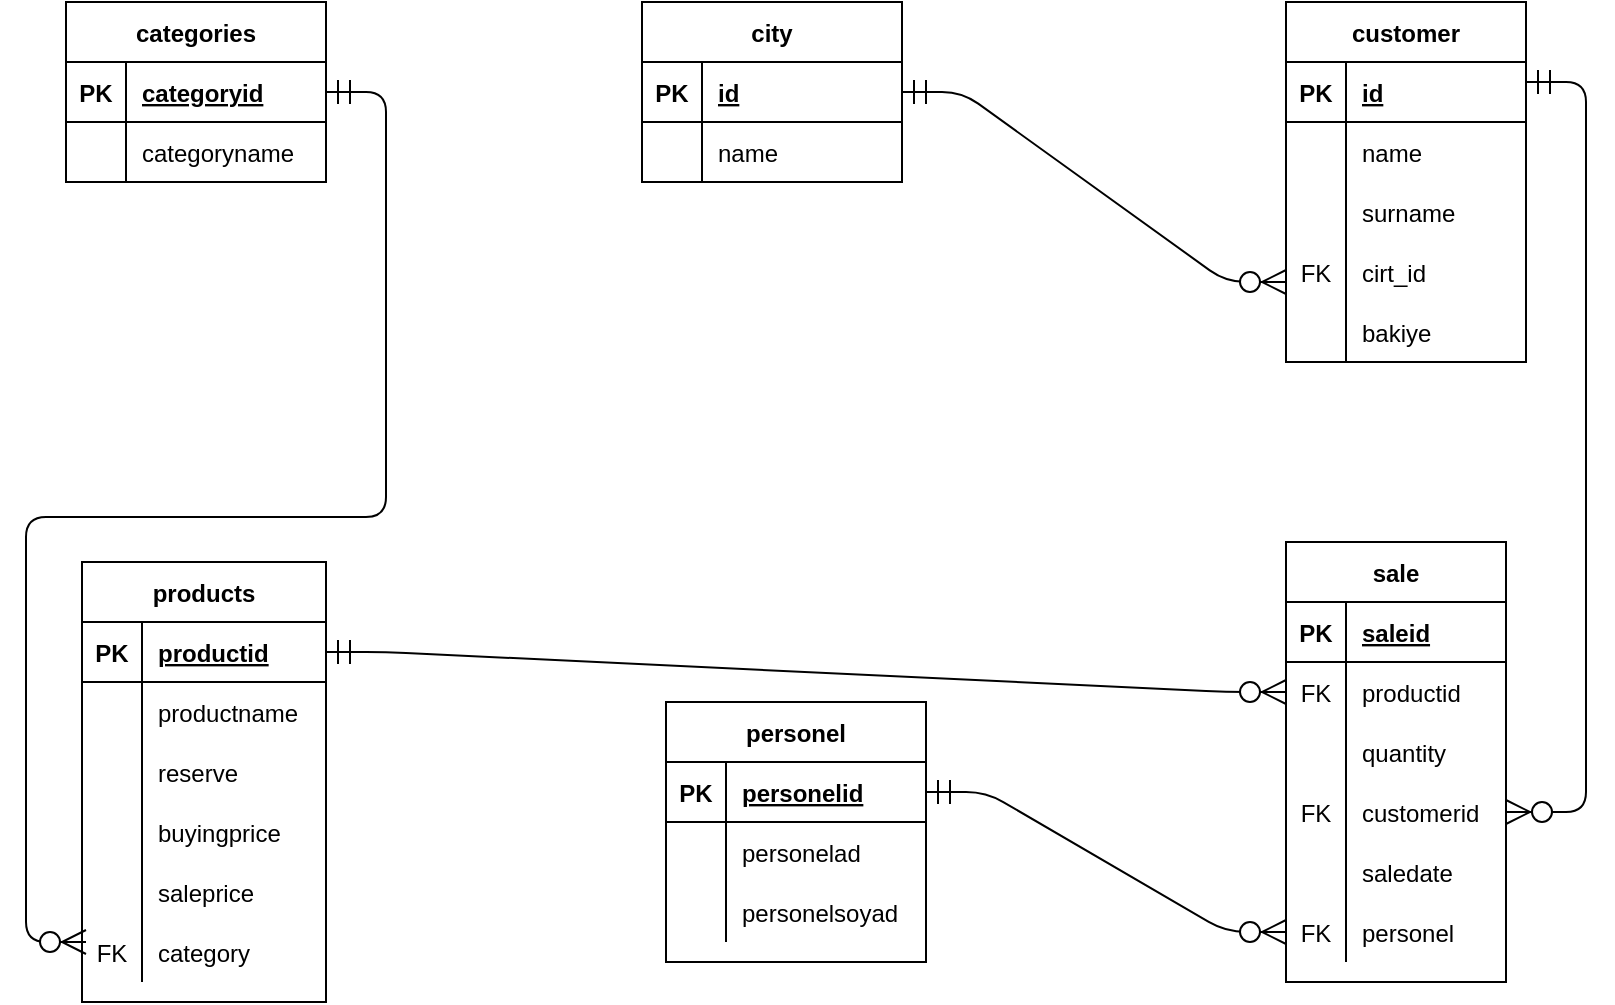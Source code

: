 <mxfile version="14.9.8" type="github">
  <diagram id="YNw9ld2B1G3_4UrKVVp5" name="Page-1">
    <mxGraphModel dx="1221" dy="644" grid="1" gridSize="10" guides="1" tooltips="1" connect="1" arrows="1" fold="1" page="1" pageScale="1" pageWidth="827" pageHeight="1169" math="0" shadow="0">
      <root>
        <mxCell id="0" />
        <mxCell id="1" parent="0" />
        <mxCell id="mA5xvXXFpU_m65X2RSw0-1" value="categories" style="shape=table;startSize=30;container=1;collapsible=1;childLayout=tableLayout;fixedRows=1;rowLines=0;fontStyle=1;align=center;resizeLast=1;" vertex="1" parent="1">
          <mxGeometry x="60" y="300" width="130" height="90" as="geometry" />
        </mxCell>
        <mxCell id="mA5xvXXFpU_m65X2RSw0-2" value="" style="shape=partialRectangle;collapsible=0;dropTarget=0;pointerEvents=0;fillColor=none;top=0;left=0;bottom=1;right=0;points=[[0,0.5],[1,0.5]];portConstraint=eastwest;" vertex="1" parent="mA5xvXXFpU_m65X2RSw0-1">
          <mxGeometry y="30" width="130" height="30" as="geometry" />
        </mxCell>
        <mxCell id="mA5xvXXFpU_m65X2RSw0-3" value="PK" style="shape=partialRectangle;connectable=0;fillColor=none;top=0;left=0;bottom=0;right=0;fontStyle=1;overflow=hidden;" vertex="1" parent="mA5xvXXFpU_m65X2RSw0-2">
          <mxGeometry width="30" height="30" as="geometry" />
        </mxCell>
        <mxCell id="mA5xvXXFpU_m65X2RSw0-4" value="categoryid" style="shape=partialRectangle;connectable=0;fillColor=none;top=0;left=0;bottom=0;right=0;align=left;spacingLeft=6;fontStyle=5;overflow=hidden;" vertex="1" parent="mA5xvXXFpU_m65X2RSw0-2">
          <mxGeometry x="30" width="100" height="30" as="geometry" />
        </mxCell>
        <mxCell id="mA5xvXXFpU_m65X2RSw0-5" value="" style="shape=partialRectangle;collapsible=0;dropTarget=0;pointerEvents=0;fillColor=none;top=0;left=0;bottom=0;right=0;points=[[0,0.5],[1,0.5]];portConstraint=eastwest;" vertex="1" parent="mA5xvXXFpU_m65X2RSw0-1">
          <mxGeometry y="60" width="130" height="30" as="geometry" />
        </mxCell>
        <mxCell id="mA5xvXXFpU_m65X2RSw0-6" value="" style="shape=partialRectangle;connectable=0;fillColor=none;top=0;left=0;bottom=0;right=0;editable=1;overflow=hidden;" vertex="1" parent="mA5xvXXFpU_m65X2RSw0-5">
          <mxGeometry width="30" height="30" as="geometry" />
        </mxCell>
        <mxCell id="mA5xvXXFpU_m65X2RSw0-7" value="categoryname" style="shape=partialRectangle;connectable=0;fillColor=none;top=0;left=0;bottom=0;right=0;align=left;spacingLeft=6;overflow=hidden;" vertex="1" parent="mA5xvXXFpU_m65X2RSw0-5">
          <mxGeometry x="30" width="100" height="30" as="geometry" />
        </mxCell>
        <mxCell id="mA5xvXXFpU_m65X2RSw0-62" value="city" style="shape=table;startSize=30;container=1;collapsible=1;childLayout=tableLayout;fixedRows=1;rowLines=0;fontStyle=1;align=center;resizeLast=1;" vertex="1" parent="1">
          <mxGeometry x="348" y="300" width="130" height="90" as="geometry" />
        </mxCell>
        <mxCell id="mA5xvXXFpU_m65X2RSw0-63" value="" style="shape=partialRectangle;collapsible=0;dropTarget=0;pointerEvents=0;fillColor=none;top=0;left=0;bottom=1;right=0;points=[[0,0.5],[1,0.5]];portConstraint=eastwest;" vertex="1" parent="mA5xvXXFpU_m65X2RSw0-62">
          <mxGeometry y="30" width="130" height="30" as="geometry" />
        </mxCell>
        <mxCell id="mA5xvXXFpU_m65X2RSw0-64" value="PK" style="shape=partialRectangle;connectable=0;fillColor=none;top=0;left=0;bottom=0;right=0;fontStyle=1;overflow=hidden;" vertex="1" parent="mA5xvXXFpU_m65X2RSw0-63">
          <mxGeometry width="30" height="30" as="geometry" />
        </mxCell>
        <mxCell id="mA5xvXXFpU_m65X2RSw0-65" value="id" style="shape=partialRectangle;connectable=0;fillColor=none;top=0;left=0;bottom=0;right=0;align=left;spacingLeft=6;fontStyle=5;overflow=hidden;" vertex="1" parent="mA5xvXXFpU_m65X2RSw0-63">
          <mxGeometry x="30" width="100" height="30" as="geometry" />
        </mxCell>
        <mxCell id="mA5xvXXFpU_m65X2RSw0-66" value="" style="shape=partialRectangle;collapsible=0;dropTarget=0;pointerEvents=0;fillColor=none;top=0;left=0;bottom=0;right=0;points=[[0,0.5],[1,0.5]];portConstraint=eastwest;" vertex="1" parent="mA5xvXXFpU_m65X2RSw0-62">
          <mxGeometry y="60" width="130" height="30" as="geometry" />
        </mxCell>
        <mxCell id="mA5xvXXFpU_m65X2RSw0-67" value="" style="shape=partialRectangle;connectable=0;fillColor=none;top=0;left=0;bottom=0;right=0;editable=1;overflow=hidden;" vertex="1" parent="mA5xvXXFpU_m65X2RSw0-66">
          <mxGeometry width="30" height="30" as="geometry" />
        </mxCell>
        <mxCell id="mA5xvXXFpU_m65X2RSw0-68" value="name" style="shape=partialRectangle;connectable=0;fillColor=none;top=0;left=0;bottom=0;right=0;align=left;spacingLeft=6;overflow=hidden;" vertex="1" parent="mA5xvXXFpU_m65X2RSw0-66">
          <mxGeometry x="30" width="100" height="30" as="geometry" />
        </mxCell>
        <mxCell id="mA5xvXXFpU_m65X2RSw0-75" value="customer" style="shape=table;startSize=30;container=1;collapsible=1;childLayout=tableLayout;fixedRows=1;rowLines=0;fontStyle=1;align=center;resizeLast=1;" vertex="1" parent="1">
          <mxGeometry x="670" y="300" width="120" height="180" as="geometry" />
        </mxCell>
        <mxCell id="mA5xvXXFpU_m65X2RSw0-76" value="" style="shape=partialRectangle;collapsible=0;dropTarget=0;pointerEvents=0;fillColor=none;top=0;left=0;bottom=1;right=0;points=[[0,0.5],[1,0.5]];portConstraint=eastwest;" vertex="1" parent="mA5xvXXFpU_m65X2RSw0-75">
          <mxGeometry y="30" width="120" height="30" as="geometry" />
        </mxCell>
        <mxCell id="mA5xvXXFpU_m65X2RSw0-77" value="PK" style="shape=partialRectangle;connectable=0;fillColor=none;top=0;left=0;bottom=0;right=0;fontStyle=1;overflow=hidden;" vertex="1" parent="mA5xvXXFpU_m65X2RSw0-76">
          <mxGeometry width="30" height="30" as="geometry" />
        </mxCell>
        <mxCell id="mA5xvXXFpU_m65X2RSw0-78" value="id" style="shape=partialRectangle;connectable=0;fillColor=none;top=0;left=0;bottom=0;right=0;align=left;spacingLeft=6;fontStyle=5;overflow=hidden;" vertex="1" parent="mA5xvXXFpU_m65X2RSw0-76">
          <mxGeometry x="30" width="90" height="30" as="geometry" />
        </mxCell>
        <mxCell id="mA5xvXXFpU_m65X2RSw0-79" value="" style="shape=partialRectangle;collapsible=0;dropTarget=0;pointerEvents=0;fillColor=none;top=0;left=0;bottom=0;right=0;points=[[0,0.5],[1,0.5]];portConstraint=eastwest;" vertex="1" parent="mA5xvXXFpU_m65X2RSw0-75">
          <mxGeometry y="60" width="120" height="30" as="geometry" />
        </mxCell>
        <mxCell id="mA5xvXXFpU_m65X2RSw0-80" value="" style="shape=partialRectangle;connectable=0;fillColor=none;top=0;left=0;bottom=0;right=0;editable=1;overflow=hidden;" vertex="1" parent="mA5xvXXFpU_m65X2RSw0-79">
          <mxGeometry width="30" height="30" as="geometry" />
        </mxCell>
        <mxCell id="mA5xvXXFpU_m65X2RSw0-81" value="name" style="shape=partialRectangle;connectable=0;fillColor=none;top=0;left=0;bottom=0;right=0;align=left;spacingLeft=6;overflow=hidden;" vertex="1" parent="mA5xvXXFpU_m65X2RSw0-79">
          <mxGeometry x="30" width="90" height="30" as="geometry" />
        </mxCell>
        <mxCell id="mA5xvXXFpU_m65X2RSw0-82" value="" style="shape=partialRectangle;collapsible=0;dropTarget=0;pointerEvents=0;fillColor=none;top=0;left=0;bottom=0;right=0;points=[[0,0.5],[1,0.5]];portConstraint=eastwest;" vertex="1" parent="mA5xvXXFpU_m65X2RSw0-75">
          <mxGeometry y="90" width="120" height="30" as="geometry" />
        </mxCell>
        <mxCell id="mA5xvXXFpU_m65X2RSw0-83" value="" style="shape=partialRectangle;connectable=0;fillColor=none;top=0;left=0;bottom=0;right=0;editable=1;overflow=hidden;" vertex="1" parent="mA5xvXXFpU_m65X2RSw0-82">
          <mxGeometry width="30" height="30" as="geometry" />
        </mxCell>
        <mxCell id="mA5xvXXFpU_m65X2RSw0-84" value="surname" style="shape=partialRectangle;connectable=0;fillColor=none;top=0;left=0;bottom=0;right=0;align=left;spacingLeft=6;overflow=hidden;" vertex="1" parent="mA5xvXXFpU_m65X2RSw0-82">
          <mxGeometry x="30" width="90" height="30" as="geometry" />
        </mxCell>
        <mxCell id="mA5xvXXFpU_m65X2RSw0-85" value="" style="shape=partialRectangle;collapsible=0;dropTarget=0;pointerEvents=0;fillColor=none;top=0;left=0;bottom=0;right=0;points=[[0,0.5],[1,0.5]];portConstraint=eastwest;" vertex="1" parent="mA5xvXXFpU_m65X2RSw0-75">
          <mxGeometry y="120" width="120" height="30" as="geometry" />
        </mxCell>
        <mxCell id="mA5xvXXFpU_m65X2RSw0-86" value="FK" style="shape=partialRectangle;connectable=0;fillColor=none;top=0;left=0;bottom=0;right=0;editable=1;overflow=hidden;" vertex="1" parent="mA5xvXXFpU_m65X2RSw0-85">
          <mxGeometry width="30" height="30" as="geometry" />
        </mxCell>
        <mxCell id="mA5xvXXFpU_m65X2RSw0-87" value="cirt_id" style="shape=partialRectangle;connectable=0;fillColor=none;top=0;left=0;bottom=0;right=0;align=left;spacingLeft=6;overflow=hidden;" vertex="1" parent="mA5xvXXFpU_m65X2RSw0-85">
          <mxGeometry x="30" width="90" height="30" as="geometry" />
        </mxCell>
        <mxCell id="mA5xvXXFpU_m65X2RSw0-127" value="" style="shape=partialRectangle;collapsible=0;dropTarget=0;pointerEvents=0;fillColor=none;top=0;left=0;bottom=0;right=0;points=[[0,0.5],[1,0.5]];portConstraint=eastwest;" vertex="1" parent="mA5xvXXFpU_m65X2RSw0-75">
          <mxGeometry y="150" width="120" height="30" as="geometry" />
        </mxCell>
        <mxCell id="mA5xvXXFpU_m65X2RSw0-128" value="" style="shape=partialRectangle;connectable=0;fillColor=none;top=0;left=0;bottom=0;right=0;editable=1;overflow=hidden;" vertex="1" parent="mA5xvXXFpU_m65X2RSw0-127">
          <mxGeometry width="30" height="30" as="geometry" />
        </mxCell>
        <mxCell id="mA5xvXXFpU_m65X2RSw0-129" value="bakiye" style="shape=partialRectangle;connectable=0;fillColor=none;top=0;left=0;bottom=0;right=0;align=left;spacingLeft=6;overflow=hidden;" vertex="1" parent="mA5xvXXFpU_m65X2RSw0-127">
          <mxGeometry x="30" width="90" height="30" as="geometry" />
        </mxCell>
        <mxCell id="mA5xvXXFpU_m65X2RSw0-88" value="personel" style="shape=table;startSize=30;container=1;collapsible=1;childLayout=tableLayout;fixedRows=1;rowLines=0;fontStyle=1;align=center;resizeLast=1;" vertex="1" parent="1">
          <mxGeometry x="360" y="650" width="130" height="130" as="geometry" />
        </mxCell>
        <mxCell id="mA5xvXXFpU_m65X2RSw0-89" value="" style="shape=partialRectangle;collapsible=0;dropTarget=0;pointerEvents=0;fillColor=none;top=0;left=0;bottom=1;right=0;points=[[0,0.5],[1,0.5]];portConstraint=eastwest;" vertex="1" parent="mA5xvXXFpU_m65X2RSw0-88">
          <mxGeometry y="30" width="130" height="30" as="geometry" />
        </mxCell>
        <mxCell id="mA5xvXXFpU_m65X2RSw0-90" value="PK" style="shape=partialRectangle;connectable=0;fillColor=none;top=0;left=0;bottom=0;right=0;fontStyle=1;overflow=hidden;" vertex="1" parent="mA5xvXXFpU_m65X2RSw0-89">
          <mxGeometry width="30" height="30" as="geometry" />
        </mxCell>
        <mxCell id="mA5xvXXFpU_m65X2RSw0-91" value="personelid" style="shape=partialRectangle;connectable=0;fillColor=none;top=0;left=0;bottom=0;right=0;align=left;spacingLeft=6;fontStyle=5;overflow=hidden;" vertex="1" parent="mA5xvXXFpU_m65X2RSw0-89">
          <mxGeometry x="30" width="100" height="30" as="geometry" />
        </mxCell>
        <mxCell id="mA5xvXXFpU_m65X2RSw0-92" value="" style="shape=partialRectangle;collapsible=0;dropTarget=0;pointerEvents=0;fillColor=none;top=0;left=0;bottom=0;right=0;points=[[0,0.5],[1,0.5]];portConstraint=eastwest;" vertex="1" parent="mA5xvXXFpU_m65X2RSw0-88">
          <mxGeometry y="60" width="130" height="30" as="geometry" />
        </mxCell>
        <mxCell id="mA5xvXXFpU_m65X2RSw0-93" value="" style="shape=partialRectangle;connectable=0;fillColor=none;top=0;left=0;bottom=0;right=0;editable=1;overflow=hidden;" vertex="1" parent="mA5xvXXFpU_m65X2RSw0-92">
          <mxGeometry width="30" height="30" as="geometry" />
        </mxCell>
        <mxCell id="mA5xvXXFpU_m65X2RSw0-94" value="personelad" style="shape=partialRectangle;connectable=0;fillColor=none;top=0;left=0;bottom=0;right=0;align=left;spacingLeft=6;overflow=hidden;" vertex="1" parent="mA5xvXXFpU_m65X2RSw0-92">
          <mxGeometry x="30" width="100" height="30" as="geometry" />
        </mxCell>
        <mxCell id="mA5xvXXFpU_m65X2RSw0-95" value="" style="shape=partialRectangle;collapsible=0;dropTarget=0;pointerEvents=0;fillColor=none;top=0;left=0;bottom=0;right=0;points=[[0,0.5],[1,0.5]];portConstraint=eastwest;" vertex="1" parent="mA5xvXXFpU_m65X2RSw0-88">
          <mxGeometry y="90" width="130" height="30" as="geometry" />
        </mxCell>
        <mxCell id="mA5xvXXFpU_m65X2RSw0-96" value="" style="shape=partialRectangle;connectable=0;fillColor=none;top=0;left=0;bottom=0;right=0;editable=1;overflow=hidden;" vertex="1" parent="mA5xvXXFpU_m65X2RSw0-95">
          <mxGeometry width="30" height="30" as="geometry" />
        </mxCell>
        <mxCell id="mA5xvXXFpU_m65X2RSw0-97" value="personelsoyad" style="shape=partialRectangle;connectable=0;fillColor=none;top=0;left=0;bottom=0;right=0;align=left;spacingLeft=6;overflow=hidden;" vertex="1" parent="mA5xvXXFpU_m65X2RSw0-95">
          <mxGeometry x="30" width="100" height="30" as="geometry" />
        </mxCell>
        <mxCell id="mA5xvXXFpU_m65X2RSw0-101" value="products" style="shape=table;startSize=30;container=1;collapsible=1;childLayout=tableLayout;fixedRows=1;rowLines=0;fontStyle=1;align=center;resizeLast=1;" vertex="1" parent="1">
          <mxGeometry x="68" y="580" width="122" height="220" as="geometry" />
        </mxCell>
        <mxCell id="mA5xvXXFpU_m65X2RSw0-102" value="" style="shape=partialRectangle;collapsible=0;dropTarget=0;pointerEvents=0;fillColor=none;top=0;left=0;bottom=1;right=0;points=[[0,0.5],[1,0.5]];portConstraint=eastwest;" vertex="1" parent="mA5xvXXFpU_m65X2RSw0-101">
          <mxGeometry y="30" width="122" height="30" as="geometry" />
        </mxCell>
        <mxCell id="mA5xvXXFpU_m65X2RSw0-103" value="PK" style="shape=partialRectangle;connectable=0;fillColor=none;top=0;left=0;bottom=0;right=0;fontStyle=1;overflow=hidden;" vertex="1" parent="mA5xvXXFpU_m65X2RSw0-102">
          <mxGeometry width="30" height="30" as="geometry" />
        </mxCell>
        <mxCell id="mA5xvXXFpU_m65X2RSw0-104" value="productid" style="shape=partialRectangle;connectable=0;fillColor=none;top=0;left=0;bottom=0;right=0;align=left;spacingLeft=6;fontStyle=5;overflow=hidden;" vertex="1" parent="mA5xvXXFpU_m65X2RSw0-102">
          <mxGeometry x="30" width="92" height="30" as="geometry" />
        </mxCell>
        <mxCell id="mA5xvXXFpU_m65X2RSw0-105" value="" style="shape=partialRectangle;collapsible=0;dropTarget=0;pointerEvents=0;fillColor=none;top=0;left=0;bottom=0;right=0;points=[[0,0.5],[1,0.5]];portConstraint=eastwest;" vertex="1" parent="mA5xvXXFpU_m65X2RSw0-101">
          <mxGeometry y="60" width="122" height="30" as="geometry" />
        </mxCell>
        <mxCell id="mA5xvXXFpU_m65X2RSw0-106" value="" style="shape=partialRectangle;connectable=0;fillColor=none;top=0;left=0;bottom=0;right=0;editable=1;overflow=hidden;" vertex="1" parent="mA5xvXXFpU_m65X2RSw0-105">
          <mxGeometry width="30" height="30" as="geometry" />
        </mxCell>
        <mxCell id="mA5xvXXFpU_m65X2RSw0-107" value="productname" style="shape=partialRectangle;connectable=0;fillColor=none;top=0;left=0;bottom=0;right=0;align=left;spacingLeft=6;overflow=hidden;" vertex="1" parent="mA5xvXXFpU_m65X2RSw0-105">
          <mxGeometry x="30" width="92" height="30" as="geometry" />
        </mxCell>
        <mxCell id="mA5xvXXFpU_m65X2RSw0-108" value="" style="shape=partialRectangle;collapsible=0;dropTarget=0;pointerEvents=0;fillColor=none;top=0;left=0;bottom=0;right=0;points=[[0,0.5],[1,0.5]];portConstraint=eastwest;" vertex="1" parent="mA5xvXXFpU_m65X2RSw0-101">
          <mxGeometry y="90" width="122" height="30" as="geometry" />
        </mxCell>
        <mxCell id="mA5xvXXFpU_m65X2RSw0-109" value="" style="shape=partialRectangle;connectable=0;fillColor=none;top=0;left=0;bottom=0;right=0;editable=1;overflow=hidden;" vertex="1" parent="mA5xvXXFpU_m65X2RSw0-108">
          <mxGeometry width="30" height="30" as="geometry" />
        </mxCell>
        <mxCell id="mA5xvXXFpU_m65X2RSw0-110" value="reserve" style="shape=partialRectangle;connectable=0;fillColor=none;top=0;left=0;bottom=0;right=0;align=left;spacingLeft=6;overflow=hidden;" vertex="1" parent="mA5xvXXFpU_m65X2RSw0-108">
          <mxGeometry x="30" width="92" height="30" as="geometry" />
        </mxCell>
        <mxCell id="mA5xvXXFpU_m65X2RSw0-111" value="" style="shape=partialRectangle;collapsible=0;dropTarget=0;pointerEvents=0;fillColor=none;top=0;left=0;bottom=0;right=0;points=[[0,0.5],[1,0.5]];portConstraint=eastwest;" vertex="1" parent="mA5xvXXFpU_m65X2RSw0-101">
          <mxGeometry y="120" width="122" height="30" as="geometry" />
        </mxCell>
        <mxCell id="mA5xvXXFpU_m65X2RSw0-112" value="" style="shape=partialRectangle;connectable=0;fillColor=none;top=0;left=0;bottom=0;right=0;editable=1;overflow=hidden;" vertex="1" parent="mA5xvXXFpU_m65X2RSw0-111">
          <mxGeometry width="30" height="30" as="geometry" />
        </mxCell>
        <mxCell id="mA5xvXXFpU_m65X2RSw0-113" value="buyingprice" style="shape=partialRectangle;connectable=0;fillColor=none;top=0;left=0;bottom=0;right=0;align=left;spacingLeft=6;overflow=hidden;" vertex="1" parent="mA5xvXXFpU_m65X2RSw0-111">
          <mxGeometry x="30" width="92" height="30" as="geometry" />
        </mxCell>
        <mxCell id="mA5xvXXFpU_m65X2RSw0-130" value="" style="shape=partialRectangle;collapsible=0;dropTarget=0;pointerEvents=0;fillColor=none;top=0;left=0;bottom=0;right=0;points=[[0,0.5],[1,0.5]];portConstraint=eastwest;" vertex="1" parent="mA5xvXXFpU_m65X2RSw0-101">
          <mxGeometry y="150" width="122" height="30" as="geometry" />
        </mxCell>
        <mxCell id="mA5xvXXFpU_m65X2RSw0-131" value="" style="shape=partialRectangle;connectable=0;fillColor=none;top=0;left=0;bottom=0;right=0;editable=1;overflow=hidden;" vertex="1" parent="mA5xvXXFpU_m65X2RSw0-130">
          <mxGeometry width="30" height="30" as="geometry" />
        </mxCell>
        <mxCell id="mA5xvXXFpU_m65X2RSw0-132" value="saleprice" style="shape=partialRectangle;connectable=0;fillColor=none;top=0;left=0;bottom=0;right=0;align=left;spacingLeft=6;overflow=hidden;" vertex="1" parent="mA5xvXXFpU_m65X2RSw0-130">
          <mxGeometry x="30" width="92" height="30" as="geometry" />
        </mxCell>
        <mxCell id="mA5xvXXFpU_m65X2RSw0-149" value="" style="shape=partialRectangle;collapsible=0;dropTarget=0;pointerEvents=0;fillColor=none;top=0;left=0;bottom=0;right=0;points=[[0,0.5],[1,0.5]];portConstraint=eastwest;" vertex="1" parent="mA5xvXXFpU_m65X2RSw0-101">
          <mxGeometry y="180" width="122" height="30" as="geometry" />
        </mxCell>
        <mxCell id="mA5xvXXFpU_m65X2RSw0-150" value="FK" style="shape=partialRectangle;connectable=0;fillColor=none;top=0;left=0;bottom=0;right=0;editable=1;overflow=hidden;" vertex="1" parent="mA5xvXXFpU_m65X2RSw0-149">
          <mxGeometry width="30" height="30" as="geometry" />
        </mxCell>
        <mxCell id="mA5xvXXFpU_m65X2RSw0-151" value="category" style="shape=partialRectangle;connectable=0;fillColor=none;top=0;left=0;bottom=0;right=0;align=left;spacingLeft=6;overflow=hidden;" vertex="1" parent="mA5xvXXFpU_m65X2RSw0-149">
          <mxGeometry x="30" width="92" height="30" as="geometry" />
        </mxCell>
        <mxCell id="mA5xvXXFpU_m65X2RSw0-114" value="sale" style="shape=table;startSize=30;container=1;collapsible=1;childLayout=tableLayout;fixedRows=1;rowLines=0;fontStyle=1;align=center;resizeLast=1;" vertex="1" parent="1">
          <mxGeometry x="670" y="570" width="110" height="220.0" as="geometry" />
        </mxCell>
        <mxCell id="mA5xvXXFpU_m65X2RSw0-115" value="" style="shape=partialRectangle;collapsible=0;dropTarget=0;pointerEvents=0;fillColor=none;top=0;left=0;bottom=1;right=0;points=[[0,0.5],[1,0.5]];portConstraint=eastwest;" vertex="1" parent="mA5xvXXFpU_m65X2RSw0-114">
          <mxGeometry y="30" width="110" height="30" as="geometry" />
        </mxCell>
        <mxCell id="mA5xvXXFpU_m65X2RSw0-116" value="PK" style="shape=partialRectangle;connectable=0;fillColor=none;top=0;left=0;bottom=0;right=0;fontStyle=1;overflow=hidden;" vertex="1" parent="mA5xvXXFpU_m65X2RSw0-115">
          <mxGeometry width="30" height="30" as="geometry" />
        </mxCell>
        <mxCell id="mA5xvXXFpU_m65X2RSw0-117" value="saleid" style="shape=partialRectangle;connectable=0;fillColor=none;top=0;left=0;bottom=0;right=0;align=left;spacingLeft=6;fontStyle=5;overflow=hidden;" vertex="1" parent="mA5xvXXFpU_m65X2RSw0-115">
          <mxGeometry x="30" width="80" height="30" as="geometry" />
        </mxCell>
        <mxCell id="mA5xvXXFpU_m65X2RSw0-118" value="" style="shape=partialRectangle;collapsible=0;dropTarget=0;pointerEvents=0;fillColor=none;top=0;left=0;bottom=0;right=0;points=[[0,0.5],[1,0.5]];portConstraint=eastwest;" vertex="1" parent="mA5xvXXFpU_m65X2RSw0-114">
          <mxGeometry y="60" width="110" height="30" as="geometry" />
        </mxCell>
        <mxCell id="mA5xvXXFpU_m65X2RSw0-119" value="FK" style="shape=partialRectangle;connectable=0;fillColor=none;top=0;left=0;bottom=0;right=0;editable=1;overflow=hidden;" vertex="1" parent="mA5xvXXFpU_m65X2RSw0-118">
          <mxGeometry width="30" height="30" as="geometry" />
        </mxCell>
        <mxCell id="mA5xvXXFpU_m65X2RSw0-120" value="productid" style="shape=partialRectangle;connectable=0;fillColor=none;top=0;left=0;bottom=0;right=0;align=left;spacingLeft=6;overflow=hidden;" vertex="1" parent="mA5xvXXFpU_m65X2RSw0-118">
          <mxGeometry x="30" width="80" height="30" as="geometry" />
        </mxCell>
        <mxCell id="mA5xvXXFpU_m65X2RSw0-121" value="" style="shape=partialRectangle;collapsible=0;dropTarget=0;pointerEvents=0;fillColor=none;top=0;left=0;bottom=0;right=0;points=[[0,0.5],[1,0.5]];portConstraint=eastwest;" vertex="1" parent="mA5xvXXFpU_m65X2RSw0-114">
          <mxGeometry y="90" width="110" height="30" as="geometry" />
        </mxCell>
        <mxCell id="mA5xvXXFpU_m65X2RSw0-122" value="" style="shape=partialRectangle;connectable=0;fillColor=none;top=0;left=0;bottom=0;right=0;editable=1;overflow=hidden;" vertex="1" parent="mA5xvXXFpU_m65X2RSw0-121">
          <mxGeometry width="30" height="30" as="geometry" />
        </mxCell>
        <mxCell id="mA5xvXXFpU_m65X2RSw0-123" value="quantity" style="shape=partialRectangle;connectable=0;fillColor=none;top=0;left=0;bottom=0;right=0;align=left;spacingLeft=6;overflow=hidden;" vertex="1" parent="mA5xvXXFpU_m65X2RSw0-121">
          <mxGeometry x="30" width="80" height="30" as="geometry" />
        </mxCell>
        <mxCell id="mA5xvXXFpU_m65X2RSw0-124" value="" style="shape=partialRectangle;collapsible=0;dropTarget=0;pointerEvents=0;fillColor=none;top=0;left=0;bottom=0;right=0;points=[[0,0.5],[1,0.5]];portConstraint=eastwest;" vertex="1" parent="mA5xvXXFpU_m65X2RSw0-114">
          <mxGeometry y="120" width="110" height="30" as="geometry" />
        </mxCell>
        <mxCell id="mA5xvXXFpU_m65X2RSw0-125" value="FK" style="shape=partialRectangle;connectable=0;fillColor=none;top=0;left=0;bottom=0;right=0;editable=1;overflow=hidden;" vertex="1" parent="mA5xvXXFpU_m65X2RSw0-124">
          <mxGeometry width="30" height="30" as="geometry" />
        </mxCell>
        <mxCell id="mA5xvXXFpU_m65X2RSw0-126" value="customerid" style="shape=partialRectangle;connectable=0;fillColor=none;top=0;left=0;bottom=0;right=0;align=left;spacingLeft=6;overflow=hidden;" vertex="1" parent="mA5xvXXFpU_m65X2RSw0-124">
          <mxGeometry x="30" width="80" height="30" as="geometry" />
        </mxCell>
        <mxCell id="mA5xvXXFpU_m65X2RSw0-152" value="" style="shape=partialRectangle;collapsible=0;dropTarget=0;pointerEvents=0;fillColor=none;top=0;left=0;bottom=0;right=0;points=[[0,0.5],[1,0.5]];portConstraint=eastwest;" vertex="1" parent="mA5xvXXFpU_m65X2RSw0-114">
          <mxGeometry y="150" width="110" height="30" as="geometry" />
        </mxCell>
        <mxCell id="mA5xvXXFpU_m65X2RSw0-153" value="" style="shape=partialRectangle;connectable=0;fillColor=none;top=0;left=0;bottom=0;right=0;editable=1;overflow=hidden;" vertex="1" parent="mA5xvXXFpU_m65X2RSw0-152">
          <mxGeometry width="30" height="30" as="geometry" />
        </mxCell>
        <mxCell id="mA5xvXXFpU_m65X2RSw0-154" value="saledate" style="shape=partialRectangle;connectable=0;fillColor=none;top=0;left=0;bottom=0;right=0;align=left;spacingLeft=6;overflow=hidden;" vertex="1" parent="mA5xvXXFpU_m65X2RSw0-152">
          <mxGeometry x="30" width="80" height="30" as="geometry" />
        </mxCell>
        <mxCell id="mA5xvXXFpU_m65X2RSw0-155" value="" style="shape=partialRectangle;collapsible=0;dropTarget=0;pointerEvents=0;fillColor=none;top=0;left=0;bottom=0;right=0;points=[[0,0.5],[1,0.5]];portConstraint=eastwest;" vertex="1" parent="mA5xvXXFpU_m65X2RSw0-114">
          <mxGeometry y="180" width="110" height="30" as="geometry" />
        </mxCell>
        <mxCell id="mA5xvXXFpU_m65X2RSw0-156" value="FK" style="shape=partialRectangle;connectable=0;fillColor=none;top=0;left=0;bottom=0;right=0;editable=1;overflow=hidden;" vertex="1" parent="mA5xvXXFpU_m65X2RSw0-155">
          <mxGeometry width="30" height="30" as="geometry" />
        </mxCell>
        <mxCell id="mA5xvXXFpU_m65X2RSw0-157" value="personel" style="shape=partialRectangle;connectable=0;fillColor=none;top=0;left=0;bottom=0;right=0;align=left;spacingLeft=6;overflow=hidden;" vertex="1" parent="mA5xvXXFpU_m65X2RSw0-155">
          <mxGeometry x="30" width="80" height="30" as="geometry" />
        </mxCell>
        <mxCell id="mA5xvXXFpU_m65X2RSw0-158" value="" style="edgeStyle=entityRelationEdgeStyle;fontSize=12;html=1;endArrow=ERzeroToMany;startArrow=ERmandOne;endSize=10;startSize=10;targetPerimeterSpacing=0;" edge="1" parent="1" source="mA5xvXXFpU_m65X2RSw0-63">
          <mxGeometry width="100" height="100" relative="1" as="geometry">
            <mxPoint x="570" y="540" as="sourcePoint" />
            <mxPoint x="670" y="440" as="targetPoint" />
          </mxGeometry>
        </mxCell>
        <mxCell id="mA5xvXXFpU_m65X2RSw0-159" value="" style="edgeStyle=entityRelationEdgeStyle;fontSize=12;html=1;endArrow=ERzeroToMany;startArrow=ERmandOne;endSize=10;startSize=10;targetPerimeterSpacing=0;" edge="1" parent="1" source="mA5xvXXFpU_m65X2RSw0-102">
          <mxGeometry width="100" height="100" relative="1" as="geometry">
            <mxPoint x="478.0" y="550" as="sourcePoint" />
            <mxPoint x="670" y="645" as="targetPoint" />
          </mxGeometry>
        </mxCell>
        <mxCell id="mA5xvXXFpU_m65X2RSw0-160" value="" style="edgeStyle=entityRelationEdgeStyle;fontSize=12;html=1;endArrow=ERzeroToMany;startArrow=ERmandOne;endSize=10;startSize=10;targetPerimeterSpacing=0;" edge="1" parent="1" target="mA5xvXXFpU_m65X2RSw0-124">
          <mxGeometry width="100" height="100" relative="1" as="geometry">
            <mxPoint x="790" y="340" as="sourcePoint" />
            <mxPoint x="605" y="545" as="targetPoint" />
          </mxGeometry>
        </mxCell>
        <mxCell id="mA5xvXXFpU_m65X2RSw0-161" value="" style="edgeStyle=entityRelationEdgeStyle;fontSize=12;html=1;endArrow=ERzeroToMany;startArrow=ERmandOne;endSize=10;startSize=10;targetPerimeterSpacing=0;entryX=0;entryY=0.5;entryDx=0;entryDy=0;exitX=1;exitY=0.5;exitDx=0;exitDy=0;" edge="1" parent="1" source="mA5xvXXFpU_m65X2RSw0-89" target="mA5xvXXFpU_m65X2RSw0-155">
          <mxGeometry width="100" height="100" relative="1" as="geometry">
            <mxPoint x="270" y="831.882" as="sourcePoint" />
            <mxPoint x="413" y="525" as="targetPoint" />
          </mxGeometry>
        </mxCell>
        <mxCell id="mA5xvXXFpU_m65X2RSw0-163" value="" style="edgeStyle=entityRelationEdgeStyle;fontSize=12;html=1;endArrow=ERzeroToMany;startArrow=ERmandOne;endSize=10;startSize=10;targetPerimeterSpacing=0;exitX=1;exitY=0.5;exitDx=0;exitDy=0;entryX=0;entryY=0.5;entryDx=0;entryDy=0;" edge="1" parent="1" source="mA5xvXXFpU_m65X2RSw0-2">
          <mxGeometry width="100" height="100" relative="1" as="geometry">
            <mxPoint x="200" y="350" as="sourcePoint" />
            <mxPoint x="70" y="770.0" as="targetPoint" />
          </mxGeometry>
        </mxCell>
      </root>
    </mxGraphModel>
  </diagram>
</mxfile>
